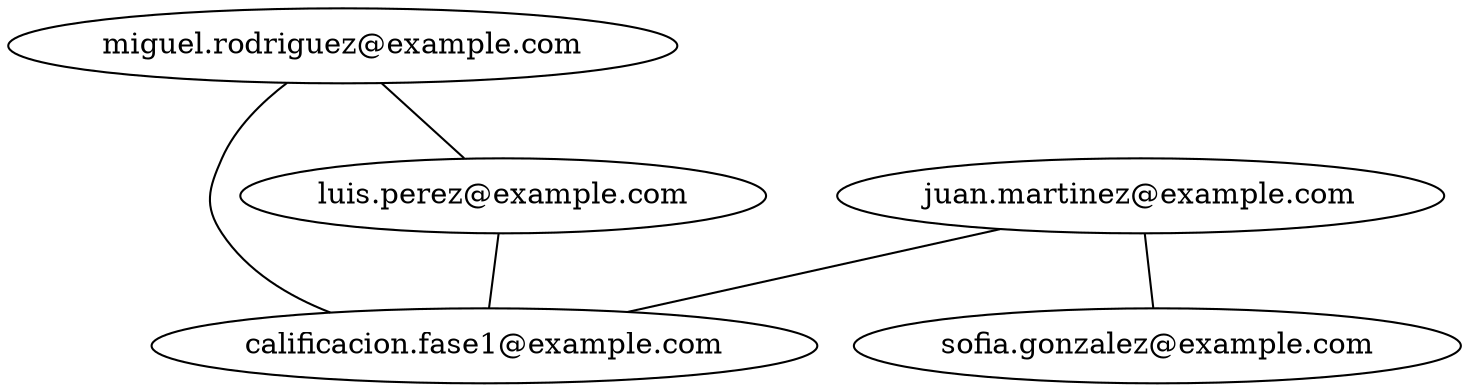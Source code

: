 digraph G {
3[label="juan.martinez@example.com"];
11[label="calificacion.fase1@example.com"];
3 -> 11[dir=none];
10[label="sofia.gonzalez@example.com"];
3 -> 10[dir=none];
5[label="luis.perez@example.com"];
5 -> 11[dir=none];
9[label="miguel.rodriguez@example.com"];
9 -> 11[dir=none];
9 -> 5[dir=none];
}
